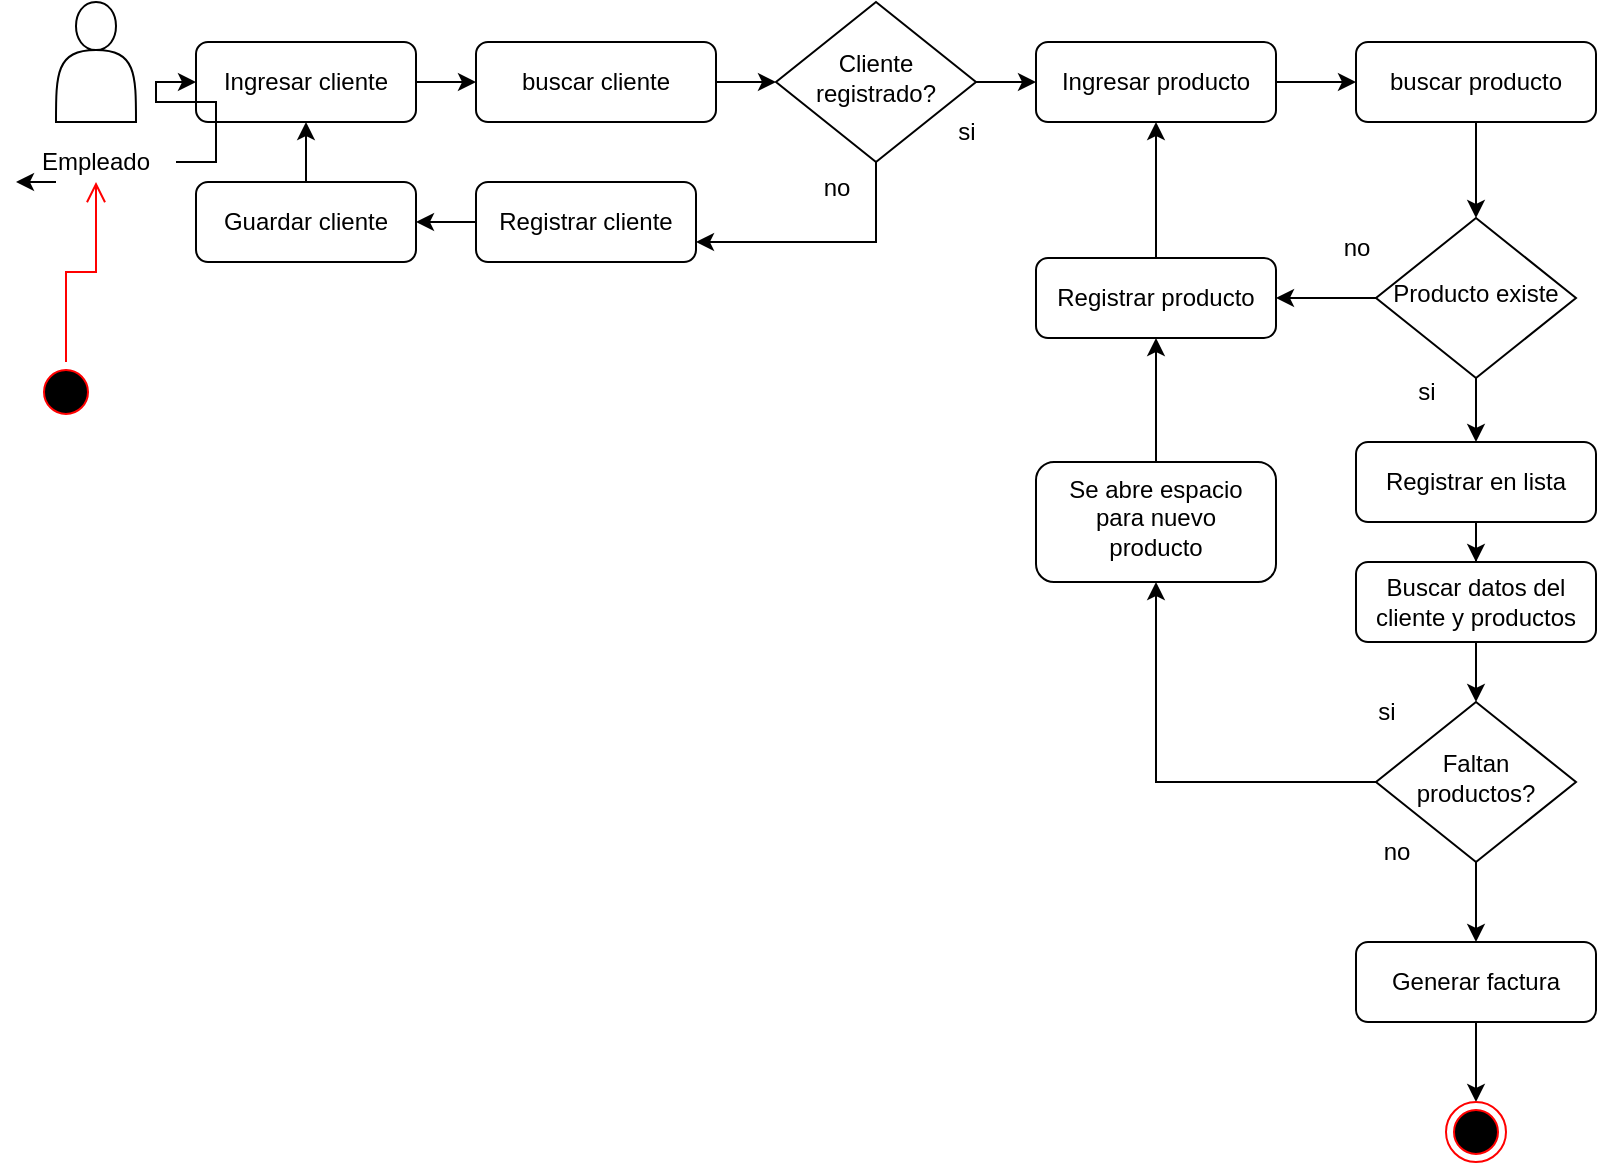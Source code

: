 <mxfile version="21.3.7" type="github">
  <diagram id="C5RBs43oDa-KdzZeNtuy" name="Page-1">
    <mxGraphModel dx="1379" dy="796" grid="1" gridSize="10" guides="1" tooltips="1" connect="1" arrows="1" fold="1" page="1" pageScale="1" pageWidth="827" pageHeight="1169" math="0" shadow="0">
      <root>
        <mxCell id="WIyWlLk6GJQsqaUBKTNV-0" />
        <mxCell id="WIyWlLk6GJQsqaUBKTNV-1" parent="WIyWlLk6GJQsqaUBKTNV-0" />
        <mxCell id="lbleGx0KkzRypeSoIETG-5" value="" style="edgeStyle=orthogonalEdgeStyle;rounded=0;orthogonalLoop=1;jettySize=auto;html=1;" edge="1" parent="WIyWlLk6GJQsqaUBKTNV-1" source="WIyWlLk6GJQsqaUBKTNV-3" target="lbleGx0KkzRypeSoIETG-1">
          <mxGeometry relative="1" as="geometry" />
        </mxCell>
        <mxCell id="WIyWlLk6GJQsqaUBKTNV-3" value="Ingresar cliente" style="rounded=1;whiteSpace=wrap;html=1;fontSize=12;glass=0;strokeWidth=1;shadow=0;" parent="WIyWlLk6GJQsqaUBKTNV-1" vertex="1">
          <mxGeometry x="100" y="40" width="110" height="40" as="geometry" />
        </mxCell>
        <mxCell id="lbleGx0KkzRypeSoIETG-10" value="" style="edgeStyle=orthogonalEdgeStyle;rounded=0;orthogonalLoop=1;jettySize=auto;html=1;" edge="1" parent="WIyWlLk6GJQsqaUBKTNV-1" source="WIyWlLk6GJQsqaUBKTNV-6" target="lbleGx0KkzRypeSoIETG-9">
          <mxGeometry relative="1" as="geometry" />
        </mxCell>
        <mxCell id="lbleGx0KkzRypeSoIETG-13" style="edgeStyle=orthogonalEdgeStyle;rounded=0;orthogonalLoop=1;jettySize=auto;html=1;entryX=1;entryY=0.75;entryDx=0;entryDy=0;" edge="1" parent="WIyWlLk6GJQsqaUBKTNV-1" source="WIyWlLk6GJQsqaUBKTNV-6" target="lbleGx0KkzRypeSoIETG-7">
          <mxGeometry relative="1" as="geometry">
            <Array as="points">
              <mxPoint x="440" y="140" />
            </Array>
          </mxGeometry>
        </mxCell>
        <mxCell id="WIyWlLk6GJQsqaUBKTNV-6" value="Cliente registrado?" style="rhombus;whiteSpace=wrap;html=1;shadow=0;fontFamily=Helvetica;fontSize=12;align=center;strokeWidth=1;spacing=6;spacingTop=-4;" parent="WIyWlLk6GJQsqaUBKTNV-1" vertex="1">
          <mxGeometry x="390" y="20" width="100" height="80" as="geometry" />
        </mxCell>
        <mxCell id="lbleGx0KkzRypeSoIETG-0" value="" style="shape=actor;whiteSpace=wrap;html=1;" vertex="1" parent="WIyWlLk6GJQsqaUBKTNV-1">
          <mxGeometry x="30" y="20" width="40" height="60" as="geometry" />
        </mxCell>
        <mxCell id="lbleGx0KkzRypeSoIETG-6" value="" style="edgeStyle=orthogonalEdgeStyle;rounded=0;orthogonalLoop=1;jettySize=auto;html=1;" edge="1" parent="WIyWlLk6GJQsqaUBKTNV-1" source="lbleGx0KkzRypeSoIETG-1" target="WIyWlLk6GJQsqaUBKTNV-6">
          <mxGeometry relative="1" as="geometry" />
        </mxCell>
        <mxCell id="lbleGx0KkzRypeSoIETG-1" value="buscar cliente" style="rounded=1;whiteSpace=wrap;html=1;fontSize=12;glass=0;strokeWidth=1;shadow=0;" vertex="1" parent="WIyWlLk6GJQsqaUBKTNV-1">
          <mxGeometry x="240" y="40" width="120" height="40" as="geometry" />
        </mxCell>
        <mxCell id="lbleGx0KkzRypeSoIETG-94" style="edgeStyle=orthogonalEdgeStyle;rounded=0;orthogonalLoop=1;jettySize=auto;html=1;entryX=0;entryY=0.5;entryDx=0;entryDy=0;" edge="1" parent="WIyWlLk6GJQsqaUBKTNV-1" source="lbleGx0KkzRypeSoIETG-3" target="WIyWlLk6GJQsqaUBKTNV-3">
          <mxGeometry relative="1" as="geometry" />
        </mxCell>
        <mxCell id="lbleGx0KkzRypeSoIETG-95" style="edgeStyle=orthogonalEdgeStyle;rounded=0;orthogonalLoop=1;jettySize=auto;html=1;exitX=0.25;exitY=1;exitDx=0;exitDy=0;" edge="1" parent="WIyWlLk6GJQsqaUBKTNV-1" source="lbleGx0KkzRypeSoIETG-3">
          <mxGeometry relative="1" as="geometry">
            <mxPoint x="10" y="110" as="targetPoint" />
          </mxGeometry>
        </mxCell>
        <UserObject label="Empleado" placeholders="1" name="Variable" id="lbleGx0KkzRypeSoIETG-3">
          <mxCell style="text;html=1;strokeColor=none;fillColor=none;align=center;verticalAlign=middle;whiteSpace=wrap;overflow=hidden;" vertex="1" parent="WIyWlLk6GJQsqaUBKTNV-1">
            <mxGeometry x="10" y="90" width="80" height="20" as="geometry" />
          </mxCell>
        </UserObject>
        <mxCell id="lbleGx0KkzRypeSoIETG-17" value="" style="edgeStyle=orthogonalEdgeStyle;rounded=0;orthogonalLoop=1;jettySize=auto;html=1;" edge="1" parent="WIyWlLk6GJQsqaUBKTNV-1" source="lbleGx0KkzRypeSoIETG-7" target="lbleGx0KkzRypeSoIETG-16">
          <mxGeometry relative="1" as="geometry" />
        </mxCell>
        <mxCell id="lbleGx0KkzRypeSoIETG-7" value="Registrar cliente" style="rounded=1;whiteSpace=wrap;html=1;fontSize=12;glass=0;strokeWidth=1;shadow=0;" vertex="1" parent="WIyWlLk6GJQsqaUBKTNV-1">
          <mxGeometry x="240" y="110" width="110" height="40" as="geometry" />
        </mxCell>
        <mxCell id="lbleGx0KkzRypeSoIETG-29" value="" style="edgeStyle=orthogonalEdgeStyle;rounded=0;orthogonalLoop=1;jettySize=auto;html=1;" edge="1" parent="WIyWlLk6GJQsqaUBKTNV-1" source="lbleGx0KkzRypeSoIETG-9" target="lbleGx0KkzRypeSoIETG-27">
          <mxGeometry relative="1" as="geometry" />
        </mxCell>
        <mxCell id="lbleGx0KkzRypeSoIETG-9" value="Ingresar producto" style="rounded=1;whiteSpace=wrap;html=1;fontSize=12;glass=0;strokeWidth=1;shadow=0;" vertex="1" parent="WIyWlLk6GJQsqaUBKTNV-1">
          <mxGeometry x="520" y="40" width="120" height="40" as="geometry" />
        </mxCell>
        <mxCell id="lbleGx0KkzRypeSoIETG-14" value="no" style="text;html=1;align=center;verticalAlign=middle;resizable=0;points=[];autosize=1;strokeColor=none;fillColor=none;" vertex="1" parent="WIyWlLk6GJQsqaUBKTNV-1">
          <mxGeometry x="400" y="98" width="40" height="30" as="geometry" />
        </mxCell>
        <mxCell id="lbleGx0KkzRypeSoIETG-15" value="si" style="text;html=1;align=center;verticalAlign=middle;resizable=0;points=[];autosize=1;strokeColor=none;fillColor=none;" vertex="1" parent="WIyWlLk6GJQsqaUBKTNV-1">
          <mxGeometry x="470" y="70" width="30" height="30" as="geometry" />
        </mxCell>
        <mxCell id="lbleGx0KkzRypeSoIETG-18" value="" style="edgeStyle=orthogonalEdgeStyle;rounded=0;orthogonalLoop=1;jettySize=auto;html=1;" edge="1" parent="WIyWlLk6GJQsqaUBKTNV-1" source="lbleGx0KkzRypeSoIETG-16" target="WIyWlLk6GJQsqaUBKTNV-3">
          <mxGeometry relative="1" as="geometry" />
        </mxCell>
        <mxCell id="lbleGx0KkzRypeSoIETG-16" value="Guardar cliente" style="rounded=1;whiteSpace=wrap;html=1;fontSize=12;glass=0;strokeWidth=1;shadow=0;" vertex="1" parent="WIyWlLk6GJQsqaUBKTNV-1">
          <mxGeometry x="100" y="110" width="110" height="40" as="geometry" />
        </mxCell>
        <mxCell id="lbleGx0KkzRypeSoIETG-38" value="" style="edgeStyle=orthogonalEdgeStyle;rounded=0;orthogonalLoop=1;jettySize=auto;html=1;" edge="1" parent="WIyWlLk6GJQsqaUBKTNV-1" source="lbleGx0KkzRypeSoIETG-19" target="lbleGx0KkzRypeSoIETG-37">
          <mxGeometry relative="1" as="geometry" />
        </mxCell>
        <mxCell id="lbleGx0KkzRypeSoIETG-19" value="Registrar en lista" style="rounded=1;whiteSpace=wrap;html=1;fontSize=12;glass=0;strokeWidth=1;shadow=0;" vertex="1" parent="WIyWlLk6GJQsqaUBKTNV-1">
          <mxGeometry x="680" y="240" width="120" height="40" as="geometry" />
        </mxCell>
        <mxCell id="lbleGx0KkzRypeSoIETG-32" value="" style="edgeStyle=orthogonalEdgeStyle;rounded=0;orthogonalLoop=1;jettySize=auto;html=1;" edge="1" parent="WIyWlLk6GJQsqaUBKTNV-1" source="lbleGx0KkzRypeSoIETG-22" target="lbleGx0KkzRypeSoIETG-31">
          <mxGeometry relative="1" as="geometry" />
        </mxCell>
        <mxCell id="lbleGx0KkzRypeSoIETG-33" value="" style="edgeStyle=orthogonalEdgeStyle;rounded=0;orthogonalLoop=1;jettySize=auto;html=1;" edge="1" parent="WIyWlLk6GJQsqaUBKTNV-1" source="lbleGx0KkzRypeSoIETG-22" target="lbleGx0KkzRypeSoIETG-19">
          <mxGeometry relative="1" as="geometry" />
        </mxCell>
        <mxCell id="lbleGx0KkzRypeSoIETG-22" value="Producto existe" style="rhombus;whiteSpace=wrap;html=1;shadow=0;fontFamily=Helvetica;fontSize=12;align=center;strokeWidth=1;spacing=6;spacingTop=-4;" vertex="1" parent="WIyWlLk6GJQsqaUBKTNV-1">
          <mxGeometry x="690" y="128" width="100" height="80" as="geometry" />
        </mxCell>
        <mxCell id="lbleGx0KkzRypeSoIETG-30" value="" style="edgeStyle=orthogonalEdgeStyle;rounded=0;orthogonalLoop=1;jettySize=auto;html=1;" edge="1" parent="WIyWlLk6GJQsqaUBKTNV-1" source="lbleGx0KkzRypeSoIETG-27" target="lbleGx0KkzRypeSoIETG-22">
          <mxGeometry relative="1" as="geometry" />
        </mxCell>
        <mxCell id="lbleGx0KkzRypeSoIETG-27" value="buscar producto" style="rounded=1;whiteSpace=wrap;html=1;fontSize=12;glass=0;strokeWidth=1;shadow=0;" vertex="1" parent="WIyWlLk6GJQsqaUBKTNV-1">
          <mxGeometry x="680" y="40" width="120" height="40" as="geometry" />
        </mxCell>
        <mxCell id="lbleGx0KkzRypeSoIETG-36" value="" style="edgeStyle=orthogonalEdgeStyle;rounded=0;orthogonalLoop=1;jettySize=auto;html=1;" edge="1" parent="WIyWlLk6GJQsqaUBKTNV-1" source="lbleGx0KkzRypeSoIETG-31" target="lbleGx0KkzRypeSoIETG-9">
          <mxGeometry relative="1" as="geometry" />
        </mxCell>
        <mxCell id="lbleGx0KkzRypeSoIETG-31" value="Registrar producto" style="rounded=1;whiteSpace=wrap;html=1;fontSize=12;glass=0;strokeWidth=1;shadow=0;" vertex="1" parent="WIyWlLk6GJQsqaUBKTNV-1">
          <mxGeometry x="520" y="148" width="120" height="40" as="geometry" />
        </mxCell>
        <mxCell id="lbleGx0KkzRypeSoIETG-34" value="si" style="text;html=1;align=center;verticalAlign=middle;resizable=0;points=[];autosize=1;strokeColor=none;fillColor=none;" vertex="1" parent="WIyWlLk6GJQsqaUBKTNV-1">
          <mxGeometry x="700" y="200" width="30" height="30" as="geometry" />
        </mxCell>
        <mxCell id="lbleGx0KkzRypeSoIETG-35" value="no" style="text;html=1;align=center;verticalAlign=middle;resizable=0;points=[];autosize=1;strokeColor=none;fillColor=none;" vertex="1" parent="WIyWlLk6GJQsqaUBKTNV-1">
          <mxGeometry x="660" y="128" width="40" height="30" as="geometry" />
        </mxCell>
        <mxCell id="lbleGx0KkzRypeSoIETG-43" value="" style="edgeStyle=orthogonalEdgeStyle;rounded=0;orthogonalLoop=1;jettySize=auto;html=1;" edge="1" parent="WIyWlLk6GJQsqaUBKTNV-1" source="lbleGx0KkzRypeSoIETG-37" target="lbleGx0KkzRypeSoIETG-42">
          <mxGeometry relative="1" as="geometry" />
        </mxCell>
        <mxCell id="lbleGx0KkzRypeSoIETG-37" value="Buscar datos del cliente y productos" style="rounded=1;whiteSpace=wrap;html=1;glass=0;strokeWidth=1;shadow=0;" vertex="1" parent="WIyWlLk6GJQsqaUBKTNV-1">
          <mxGeometry x="680" y="300" width="120" height="40" as="geometry" />
        </mxCell>
        <mxCell id="lbleGx0KkzRypeSoIETG-97" style="edgeStyle=orthogonalEdgeStyle;rounded=0;orthogonalLoop=1;jettySize=auto;html=1;" edge="1" parent="WIyWlLk6GJQsqaUBKTNV-1" source="lbleGx0KkzRypeSoIETG-40" target="lbleGx0KkzRypeSoIETG-96">
          <mxGeometry relative="1" as="geometry" />
        </mxCell>
        <mxCell id="lbleGx0KkzRypeSoIETG-40" value="Generar factura" style="rounded=1;whiteSpace=wrap;html=1;glass=0;strokeWidth=1;shadow=0;" vertex="1" parent="WIyWlLk6GJQsqaUBKTNV-1">
          <mxGeometry x="680" y="490" width="120" height="40" as="geometry" />
        </mxCell>
        <mxCell id="lbleGx0KkzRypeSoIETG-48" value="" style="edgeStyle=orthogonalEdgeStyle;rounded=0;orthogonalLoop=1;jettySize=auto;html=1;" edge="1" parent="WIyWlLk6GJQsqaUBKTNV-1" source="lbleGx0KkzRypeSoIETG-42" target="lbleGx0KkzRypeSoIETG-47">
          <mxGeometry relative="1" as="geometry" />
        </mxCell>
        <mxCell id="lbleGx0KkzRypeSoIETG-50" value="" style="edgeStyle=orthogonalEdgeStyle;rounded=0;orthogonalLoop=1;jettySize=auto;html=1;" edge="1" parent="WIyWlLk6GJQsqaUBKTNV-1" source="lbleGx0KkzRypeSoIETG-42" target="lbleGx0KkzRypeSoIETG-40">
          <mxGeometry relative="1" as="geometry" />
        </mxCell>
        <mxCell id="lbleGx0KkzRypeSoIETG-42" value="Faltan productos?" style="rhombus;whiteSpace=wrap;html=1;shadow=0;fontFamily=Helvetica;fontSize=12;align=center;strokeWidth=1;spacing=6;spacingTop=-4;" vertex="1" parent="WIyWlLk6GJQsqaUBKTNV-1">
          <mxGeometry x="690" y="370" width="100" height="80" as="geometry" />
        </mxCell>
        <mxCell id="lbleGx0KkzRypeSoIETG-44" value="si" style="text;html=1;align=center;verticalAlign=middle;resizable=0;points=[];autosize=1;strokeColor=none;fillColor=none;" vertex="1" parent="WIyWlLk6GJQsqaUBKTNV-1">
          <mxGeometry x="680" y="360" width="30" height="30" as="geometry" />
        </mxCell>
        <mxCell id="lbleGx0KkzRypeSoIETG-49" value="" style="edgeStyle=orthogonalEdgeStyle;rounded=0;orthogonalLoop=1;jettySize=auto;html=1;" edge="1" parent="WIyWlLk6GJQsqaUBKTNV-1" source="lbleGx0KkzRypeSoIETG-47" target="lbleGx0KkzRypeSoIETG-31">
          <mxGeometry relative="1" as="geometry" />
        </mxCell>
        <mxCell id="lbleGx0KkzRypeSoIETG-47" value="Se abre espacio para nuevo producto" style="rounded=1;whiteSpace=wrap;html=1;shadow=0;strokeWidth=1;spacing=6;spacingTop=-4;" vertex="1" parent="WIyWlLk6GJQsqaUBKTNV-1">
          <mxGeometry x="520" y="250" width="120" height="60" as="geometry" />
        </mxCell>
        <mxCell id="lbleGx0KkzRypeSoIETG-51" value="no" style="text;html=1;align=center;verticalAlign=middle;resizable=0;points=[];autosize=1;strokeColor=none;fillColor=none;" vertex="1" parent="WIyWlLk6GJQsqaUBKTNV-1">
          <mxGeometry x="680" y="430" width="40" height="30" as="geometry" />
        </mxCell>
        <mxCell id="lbleGx0KkzRypeSoIETG-92" value="" style="ellipse;html=1;shape=startState;fillColor=#000000;strokeColor=#ff0000;" vertex="1" parent="WIyWlLk6GJQsqaUBKTNV-1">
          <mxGeometry x="20" y="200" width="30" height="30" as="geometry" />
        </mxCell>
        <mxCell id="lbleGx0KkzRypeSoIETG-93" value="" style="edgeStyle=orthogonalEdgeStyle;html=1;verticalAlign=bottom;endArrow=open;endSize=8;strokeColor=#ff0000;rounded=0;" edge="1" source="lbleGx0KkzRypeSoIETG-92" parent="WIyWlLk6GJQsqaUBKTNV-1" target="lbleGx0KkzRypeSoIETG-3">
          <mxGeometry relative="1" as="geometry">
            <mxPoint x="45" y="213" as="targetPoint" />
          </mxGeometry>
        </mxCell>
        <mxCell id="lbleGx0KkzRypeSoIETG-96" value="" style="ellipse;html=1;shape=endState;fillColor=#000000;strokeColor=#ff0000;" vertex="1" parent="WIyWlLk6GJQsqaUBKTNV-1">
          <mxGeometry x="725" y="570" width="30" height="30" as="geometry" />
        </mxCell>
      </root>
    </mxGraphModel>
  </diagram>
</mxfile>
